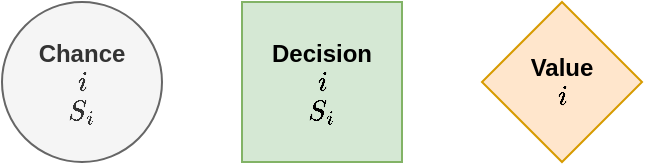 <mxfile version="13.3.9" type="device"><diagram id="cxIiOtYGRTE8TDBf8hk0" name="Page-1"><mxGraphModel dx="1102" dy="852" grid="1" gridSize="10" guides="1" tooltips="1" connect="1" arrows="1" fold="1" page="1" pageScale="1" pageWidth="850" pageHeight="1100" math="1" shadow="0"><root><mxCell id="0"/><mxCell id="1" parent="0"/><mxCell id="nCAqUqSmB_5E_8_PiaAX-5" value="&lt;b&gt;Chance&lt;/b&gt;&lt;br&gt;`i`&lt;br&gt;`S_i`" style="ellipse;whiteSpace=wrap;html=1;aspect=fixed;fillColor=#f5f5f5;strokeColor=#666666;fontColor=#333333;" parent="1" vertex="1"><mxGeometry x="120" y="80" width="80" height="80" as="geometry"/></mxCell><mxCell id="nCAqUqSmB_5E_8_PiaAX-6" value="&lt;b&gt;Decision&lt;/b&gt;&lt;br&gt;`i`&lt;br&gt;`S_i`" style="whiteSpace=wrap;html=1;aspect=fixed;fontFamily=Helvetica;fontSize=12;align=center;strokeColor=#82b366;fillColor=#d5e8d4;" parent="1" vertex="1"><mxGeometry x="240" y="80" width="80" height="80" as="geometry"/></mxCell><mxCell id="nCAqUqSmB_5E_8_PiaAX-7" value="&lt;b&gt;Value&lt;/b&gt;&lt;br&gt;`i`" style="rhombus;whiteSpace=wrap;html=1;fontFamily=Helvetica;fontSize=12;fontColor=#000000;align=center;strokeColor=#d79b00;fillColor=#ffe6cc;" parent="1" vertex="1"><mxGeometry x="360" y="80" width="80" height="80" as="geometry"/></mxCell></root></mxGraphModel></diagram></mxfile>